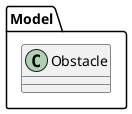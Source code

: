 @startuml
'https://plantuml.com/class-diagram

package Model {
    class Obstacle {
    }
}

@enduml